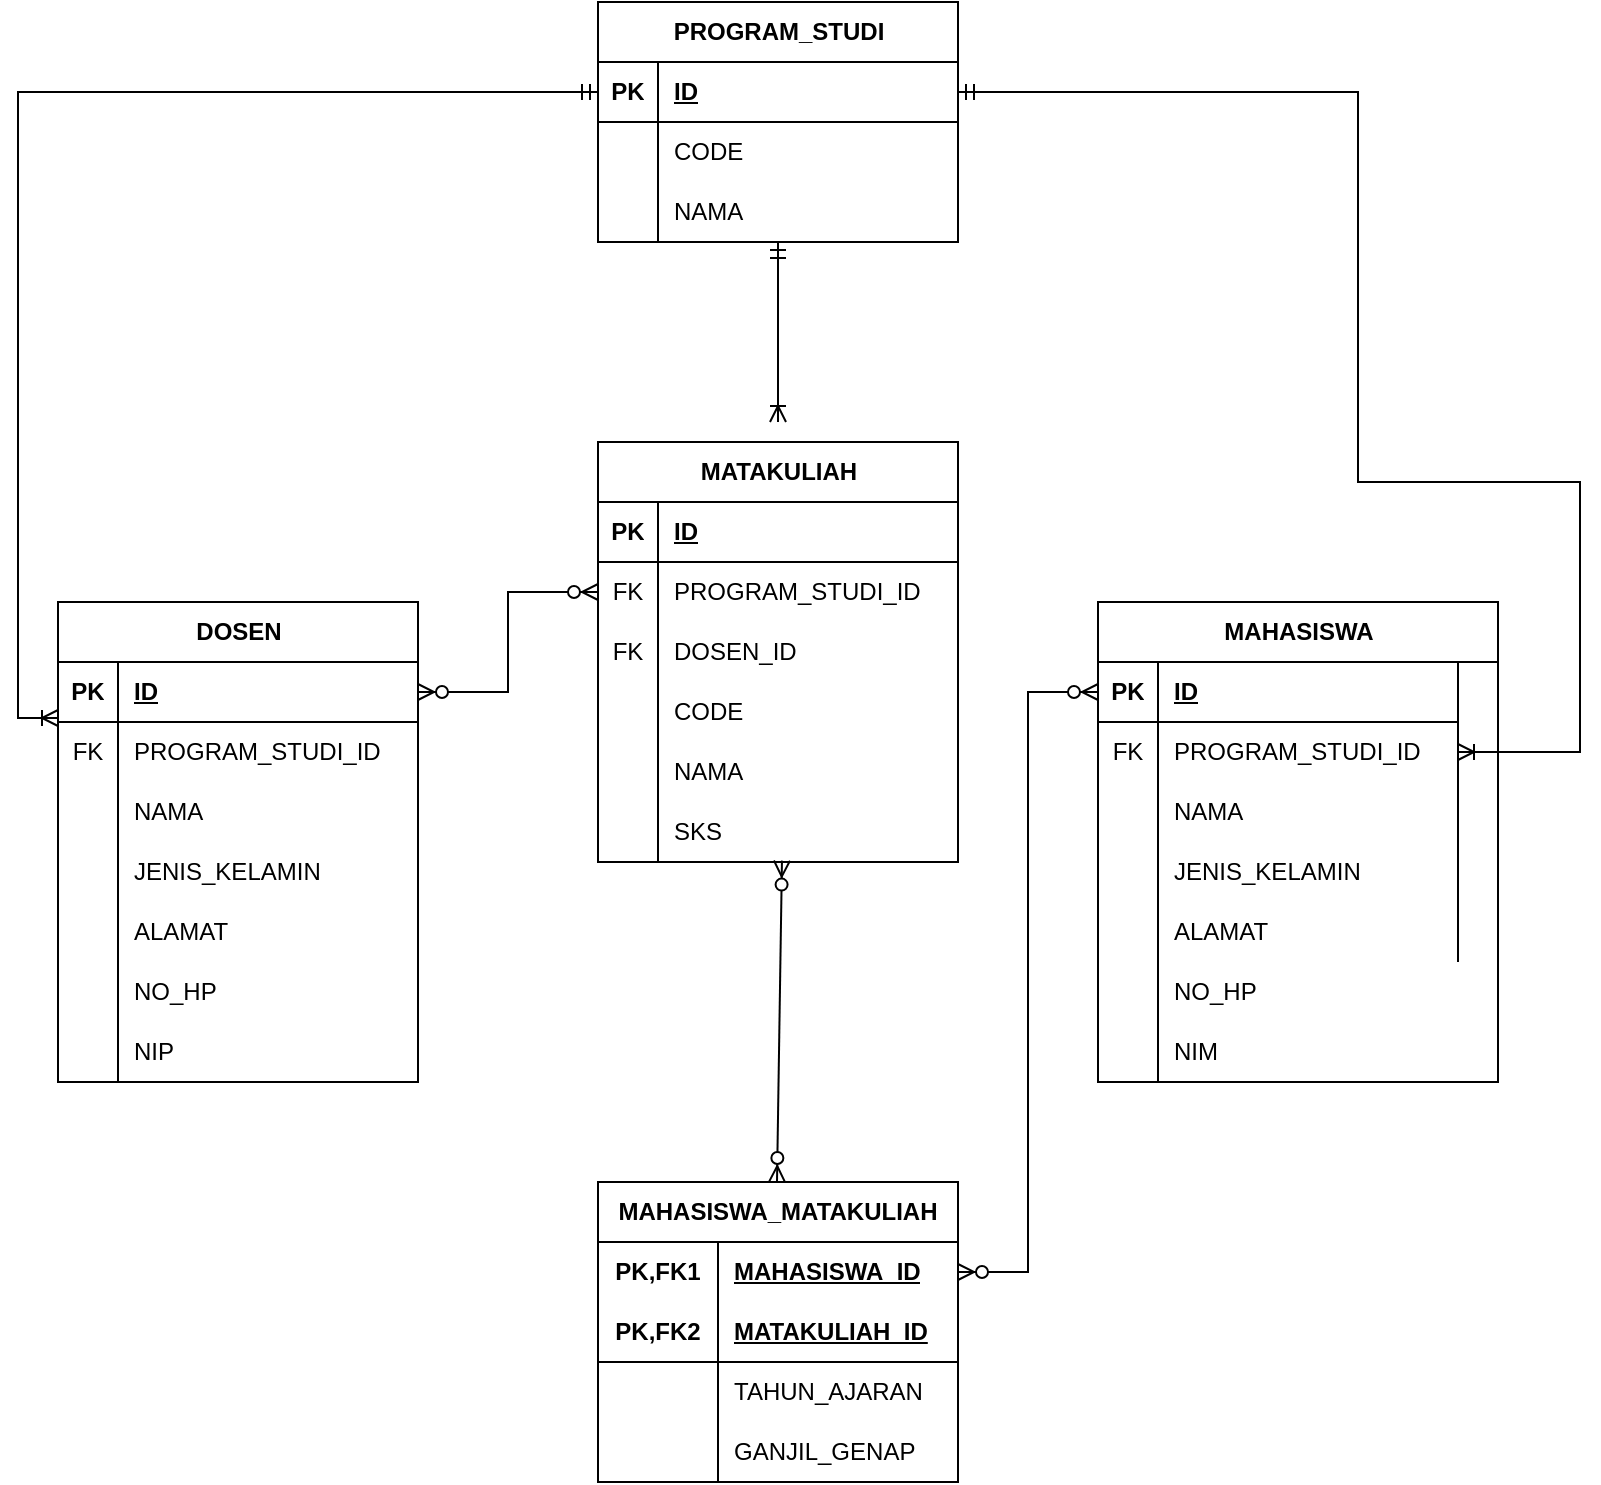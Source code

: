 <mxfile version="24.1.0" type="device">
  <diagram name="Page-1" id="AyGRYIWXXvf6a53rsTfV">
    <mxGraphModel dx="1200" dy="1863" grid="1" gridSize="10" guides="1" tooltips="1" connect="1" arrows="1" fold="1" page="1" pageScale="1" pageWidth="850" pageHeight="1100" math="0" shadow="0">
      <root>
        <mxCell id="0" />
        <mxCell id="1" parent="0" />
        <mxCell id="SqS8hqXvH4Q8MHhefFFY-5" value="PROGRAM_STUDI" style="shape=table;startSize=30;container=1;collapsible=1;childLayout=tableLayout;fixedRows=1;rowLines=0;fontStyle=1;align=center;resizeLast=1;html=1;" parent="1" vertex="1">
          <mxGeometry x="310" y="-60" width="180" height="120" as="geometry">
            <mxRectangle x="310" y="180" width="150" height="30" as="alternateBounds" />
          </mxGeometry>
        </mxCell>
        <mxCell id="SqS8hqXvH4Q8MHhefFFY-6" value="" style="shape=tableRow;horizontal=0;startSize=0;swimlaneHead=0;swimlaneBody=0;fillColor=none;collapsible=0;dropTarget=0;points=[[0,0.5],[1,0.5]];portConstraint=eastwest;top=0;left=0;right=0;bottom=1;" parent="SqS8hqXvH4Q8MHhefFFY-5" vertex="1">
          <mxGeometry y="30" width="180" height="30" as="geometry" />
        </mxCell>
        <mxCell id="SqS8hqXvH4Q8MHhefFFY-7" value="PK" style="shape=partialRectangle;connectable=0;fillColor=none;top=0;left=0;bottom=0;right=0;fontStyle=1;overflow=hidden;whiteSpace=wrap;html=1;" parent="SqS8hqXvH4Q8MHhefFFY-6" vertex="1">
          <mxGeometry width="30" height="30" as="geometry">
            <mxRectangle width="30" height="30" as="alternateBounds" />
          </mxGeometry>
        </mxCell>
        <mxCell id="SqS8hqXvH4Q8MHhefFFY-8" value="ID" style="shape=partialRectangle;connectable=0;fillColor=none;top=0;left=0;bottom=0;right=0;align=left;spacingLeft=6;fontStyle=5;overflow=hidden;whiteSpace=wrap;html=1;" parent="SqS8hqXvH4Q8MHhefFFY-6" vertex="1">
          <mxGeometry x="30" width="150" height="30" as="geometry">
            <mxRectangle width="150" height="30" as="alternateBounds" />
          </mxGeometry>
        </mxCell>
        <mxCell id="SqS8hqXvH4Q8MHhefFFY-9" value="" style="shape=tableRow;horizontal=0;startSize=0;swimlaneHead=0;swimlaneBody=0;fillColor=none;collapsible=0;dropTarget=0;points=[[0,0.5],[1,0.5]];portConstraint=eastwest;top=0;left=0;right=0;bottom=0;" parent="SqS8hqXvH4Q8MHhefFFY-5" vertex="1">
          <mxGeometry y="60" width="180" height="30" as="geometry" />
        </mxCell>
        <mxCell id="SqS8hqXvH4Q8MHhefFFY-10" value="" style="shape=partialRectangle;connectable=0;fillColor=none;top=0;left=0;bottom=0;right=0;editable=1;overflow=hidden;whiteSpace=wrap;html=1;" parent="SqS8hqXvH4Q8MHhefFFY-9" vertex="1">
          <mxGeometry width="30" height="30" as="geometry">
            <mxRectangle width="30" height="30" as="alternateBounds" />
          </mxGeometry>
        </mxCell>
        <mxCell id="SqS8hqXvH4Q8MHhefFFY-11" value="CODE" style="shape=partialRectangle;connectable=0;fillColor=none;top=0;left=0;bottom=0;right=0;align=left;spacingLeft=6;overflow=hidden;whiteSpace=wrap;html=1;" parent="SqS8hqXvH4Q8MHhefFFY-9" vertex="1">
          <mxGeometry x="30" width="150" height="30" as="geometry">
            <mxRectangle width="150" height="30" as="alternateBounds" />
          </mxGeometry>
        </mxCell>
        <mxCell id="SqS8hqXvH4Q8MHhefFFY-12" value="" style="shape=tableRow;horizontal=0;startSize=0;swimlaneHead=0;swimlaneBody=0;fillColor=none;collapsible=0;dropTarget=0;points=[[0,0.5],[1,0.5]];portConstraint=eastwest;top=0;left=0;right=0;bottom=0;" parent="SqS8hqXvH4Q8MHhefFFY-5" vertex="1">
          <mxGeometry y="90" width="180" height="30" as="geometry" />
        </mxCell>
        <mxCell id="SqS8hqXvH4Q8MHhefFFY-13" value="" style="shape=partialRectangle;connectable=0;fillColor=none;top=0;left=0;bottom=0;right=0;editable=1;overflow=hidden;whiteSpace=wrap;html=1;" parent="SqS8hqXvH4Q8MHhefFFY-12" vertex="1">
          <mxGeometry width="30" height="30" as="geometry">
            <mxRectangle width="30" height="30" as="alternateBounds" />
          </mxGeometry>
        </mxCell>
        <mxCell id="SqS8hqXvH4Q8MHhefFFY-14" value="NAMA" style="shape=partialRectangle;connectable=0;fillColor=none;top=0;left=0;bottom=0;right=0;align=left;spacingLeft=6;overflow=hidden;whiteSpace=wrap;html=1;" parent="SqS8hqXvH4Q8MHhefFFY-12" vertex="1">
          <mxGeometry x="30" width="150" height="30" as="geometry">
            <mxRectangle width="150" height="30" as="alternateBounds" />
          </mxGeometry>
        </mxCell>
        <mxCell id="SqS8hqXvH4Q8MHhefFFY-28" value="DOSEN" style="shape=table;startSize=30;container=1;collapsible=1;childLayout=tableLayout;fixedRows=1;rowLines=0;fontStyle=1;align=center;resizeLast=1;html=1;" parent="1" vertex="1">
          <mxGeometry x="40" y="240" width="180" height="240" as="geometry">
            <mxRectangle x="310" y="180" width="150" height="30" as="alternateBounds" />
          </mxGeometry>
        </mxCell>
        <mxCell id="SqS8hqXvH4Q8MHhefFFY-29" value="" style="shape=tableRow;horizontal=0;startSize=0;swimlaneHead=0;swimlaneBody=0;fillColor=none;collapsible=0;dropTarget=0;points=[[0,0.5],[1,0.5]];portConstraint=eastwest;top=0;left=0;right=0;bottom=1;" parent="SqS8hqXvH4Q8MHhefFFY-28" vertex="1">
          <mxGeometry y="30" width="180" height="30" as="geometry" />
        </mxCell>
        <mxCell id="SqS8hqXvH4Q8MHhefFFY-30" value="PK" style="shape=partialRectangle;connectable=0;fillColor=none;top=0;left=0;bottom=0;right=0;fontStyle=1;overflow=hidden;whiteSpace=wrap;html=1;" parent="SqS8hqXvH4Q8MHhefFFY-29" vertex="1">
          <mxGeometry width="30" height="30" as="geometry">
            <mxRectangle width="30" height="30" as="alternateBounds" />
          </mxGeometry>
        </mxCell>
        <mxCell id="SqS8hqXvH4Q8MHhefFFY-31" value="ID" style="shape=partialRectangle;connectable=0;fillColor=none;top=0;left=0;bottom=0;right=0;align=left;spacingLeft=6;fontStyle=5;overflow=hidden;whiteSpace=wrap;html=1;" parent="SqS8hqXvH4Q8MHhefFFY-29" vertex="1">
          <mxGeometry x="30" width="150" height="30" as="geometry">
            <mxRectangle width="150" height="30" as="alternateBounds" />
          </mxGeometry>
        </mxCell>
        <mxCell id="SqS8hqXvH4Q8MHhefFFY-32" value="" style="shape=tableRow;horizontal=0;startSize=0;swimlaneHead=0;swimlaneBody=0;fillColor=none;collapsible=0;dropTarget=0;points=[[0,0.5],[1,0.5]];portConstraint=eastwest;top=0;left=0;right=0;bottom=0;" parent="SqS8hqXvH4Q8MHhefFFY-28" vertex="1">
          <mxGeometry y="60" width="180" height="30" as="geometry" />
        </mxCell>
        <mxCell id="SqS8hqXvH4Q8MHhefFFY-33" value="FK" style="shape=partialRectangle;connectable=0;fillColor=none;top=0;left=0;bottom=0;right=0;editable=1;overflow=hidden;whiteSpace=wrap;html=1;" parent="SqS8hqXvH4Q8MHhefFFY-32" vertex="1">
          <mxGeometry width="30" height="30" as="geometry">
            <mxRectangle width="30" height="30" as="alternateBounds" />
          </mxGeometry>
        </mxCell>
        <mxCell id="SqS8hqXvH4Q8MHhefFFY-34" value="PROGRAM_STUDI_ID" style="shape=partialRectangle;connectable=0;fillColor=none;top=0;left=0;bottom=0;right=0;align=left;spacingLeft=6;overflow=hidden;whiteSpace=wrap;html=1;" parent="SqS8hqXvH4Q8MHhefFFY-32" vertex="1">
          <mxGeometry x="30" width="150" height="30" as="geometry">
            <mxRectangle width="150" height="30" as="alternateBounds" />
          </mxGeometry>
        </mxCell>
        <mxCell id="SqS8hqXvH4Q8MHhefFFY-35" value="" style="shape=tableRow;horizontal=0;startSize=0;swimlaneHead=0;swimlaneBody=0;fillColor=none;collapsible=0;dropTarget=0;points=[[0,0.5],[1,0.5]];portConstraint=eastwest;top=0;left=0;right=0;bottom=0;" parent="SqS8hqXvH4Q8MHhefFFY-28" vertex="1">
          <mxGeometry y="90" width="180" height="30" as="geometry" />
        </mxCell>
        <mxCell id="SqS8hqXvH4Q8MHhefFFY-36" value="" style="shape=partialRectangle;connectable=0;fillColor=none;top=0;left=0;bottom=0;right=0;editable=1;overflow=hidden;whiteSpace=wrap;html=1;" parent="SqS8hqXvH4Q8MHhefFFY-35" vertex="1">
          <mxGeometry width="30" height="30" as="geometry">
            <mxRectangle width="30" height="30" as="alternateBounds" />
          </mxGeometry>
        </mxCell>
        <mxCell id="SqS8hqXvH4Q8MHhefFFY-37" value="NAMA" style="shape=partialRectangle;connectable=0;fillColor=none;top=0;left=0;bottom=0;right=0;align=left;spacingLeft=6;overflow=hidden;whiteSpace=wrap;html=1;" parent="SqS8hqXvH4Q8MHhefFFY-35" vertex="1">
          <mxGeometry x="30" width="150" height="30" as="geometry">
            <mxRectangle width="150" height="30" as="alternateBounds" />
          </mxGeometry>
        </mxCell>
        <mxCell id="SqS8hqXvH4Q8MHhefFFY-42" value="" style="shape=tableRow;horizontal=0;startSize=0;swimlaneHead=0;swimlaneBody=0;fillColor=none;collapsible=0;dropTarget=0;points=[[0,0.5],[1,0.5]];portConstraint=eastwest;top=0;left=0;right=0;bottom=0;" parent="SqS8hqXvH4Q8MHhefFFY-28" vertex="1">
          <mxGeometry y="120" width="180" height="30" as="geometry" />
        </mxCell>
        <mxCell id="SqS8hqXvH4Q8MHhefFFY-43" value="" style="shape=partialRectangle;connectable=0;fillColor=none;top=0;left=0;bottom=0;right=0;editable=1;overflow=hidden;whiteSpace=wrap;html=1;" parent="SqS8hqXvH4Q8MHhefFFY-42" vertex="1">
          <mxGeometry width="30" height="30" as="geometry">
            <mxRectangle width="30" height="30" as="alternateBounds" />
          </mxGeometry>
        </mxCell>
        <mxCell id="SqS8hqXvH4Q8MHhefFFY-44" value="JENIS_KELAMIN" style="shape=partialRectangle;connectable=0;fillColor=none;top=0;left=0;bottom=0;right=0;align=left;spacingLeft=6;overflow=hidden;whiteSpace=wrap;html=1;" parent="SqS8hqXvH4Q8MHhefFFY-42" vertex="1">
          <mxGeometry x="30" width="150" height="30" as="geometry">
            <mxRectangle width="150" height="30" as="alternateBounds" />
          </mxGeometry>
        </mxCell>
        <mxCell id="SqS8hqXvH4Q8MHhefFFY-45" value="" style="shape=tableRow;horizontal=0;startSize=0;swimlaneHead=0;swimlaneBody=0;fillColor=none;collapsible=0;dropTarget=0;points=[[0,0.5],[1,0.5]];portConstraint=eastwest;top=0;left=0;right=0;bottom=0;" parent="SqS8hqXvH4Q8MHhefFFY-28" vertex="1">
          <mxGeometry y="150" width="180" height="30" as="geometry" />
        </mxCell>
        <mxCell id="SqS8hqXvH4Q8MHhefFFY-46" value="" style="shape=partialRectangle;connectable=0;fillColor=none;top=0;left=0;bottom=0;right=0;editable=1;overflow=hidden;whiteSpace=wrap;html=1;" parent="SqS8hqXvH4Q8MHhefFFY-45" vertex="1">
          <mxGeometry width="30" height="30" as="geometry">
            <mxRectangle width="30" height="30" as="alternateBounds" />
          </mxGeometry>
        </mxCell>
        <mxCell id="SqS8hqXvH4Q8MHhefFFY-47" value="ALAMAT" style="shape=partialRectangle;connectable=0;fillColor=none;top=0;left=0;bottom=0;right=0;align=left;spacingLeft=6;overflow=hidden;whiteSpace=wrap;html=1;" parent="SqS8hqXvH4Q8MHhefFFY-45" vertex="1">
          <mxGeometry x="30" width="150" height="30" as="geometry">
            <mxRectangle width="150" height="30" as="alternateBounds" />
          </mxGeometry>
        </mxCell>
        <mxCell id="SqS8hqXvH4Q8MHhefFFY-48" value="" style="shape=tableRow;horizontal=0;startSize=0;swimlaneHead=0;swimlaneBody=0;fillColor=none;collapsible=0;dropTarget=0;points=[[0,0.5],[1,0.5]];portConstraint=eastwest;top=0;left=0;right=0;bottom=0;" parent="SqS8hqXvH4Q8MHhefFFY-28" vertex="1">
          <mxGeometry y="180" width="180" height="30" as="geometry" />
        </mxCell>
        <mxCell id="SqS8hqXvH4Q8MHhefFFY-49" value="" style="shape=partialRectangle;connectable=0;fillColor=none;top=0;left=0;bottom=0;right=0;editable=1;overflow=hidden;whiteSpace=wrap;html=1;" parent="SqS8hqXvH4Q8MHhefFFY-48" vertex="1">
          <mxGeometry width="30" height="30" as="geometry">
            <mxRectangle width="30" height="30" as="alternateBounds" />
          </mxGeometry>
        </mxCell>
        <mxCell id="SqS8hqXvH4Q8MHhefFFY-50" value="NO_HP" style="shape=partialRectangle;connectable=0;fillColor=none;top=0;left=0;bottom=0;right=0;align=left;spacingLeft=6;overflow=hidden;whiteSpace=wrap;html=1;" parent="SqS8hqXvH4Q8MHhefFFY-48" vertex="1">
          <mxGeometry x="30" width="150" height="30" as="geometry">
            <mxRectangle width="150" height="30" as="alternateBounds" />
          </mxGeometry>
        </mxCell>
        <mxCell id="SqS8hqXvH4Q8MHhefFFY-73" value="" style="shape=tableRow;horizontal=0;startSize=0;swimlaneHead=0;swimlaneBody=0;fillColor=none;collapsible=0;dropTarget=0;points=[[0,0.5],[1,0.5]];portConstraint=eastwest;top=0;left=0;right=0;bottom=0;" parent="SqS8hqXvH4Q8MHhefFFY-28" vertex="1">
          <mxGeometry y="210" width="180" height="30" as="geometry" />
        </mxCell>
        <mxCell id="SqS8hqXvH4Q8MHhefFFY-74" value="" style="shape=partialRectangle;connectable=0;fillColor=none;top=0;left=0;bottom=0;right=0;editable=1;overflow=hidden;whiteSpace=wrap;html=1;" parent="SqS8hqXvH4Q8MHhefFFY-73" vertex="1">
          <mxGeometry width="30" height="30" as="geometry">
            <mxRectangle width="30" height="30" as="alternateBounds" />
          </mxGeometry>
        </mxCell>
        <mxCell id="SqS8hqXvH4Q8MHhefFFY-75" value="NIP" style="shape=partialRectangle;connectable=0;fillColor=none;top=0;left=0;bottom=0;right=0;align=left;spacingLeft=6;overflow=hidden;whiteSpace=wrap;html=1;" parent="SqS8hqXvH4Q8MHhefFFY-73" vertex="1">
          <mxGeometry x="30" width="150" height="30" as="geometry">
            <mxRectangle width="150" height="30" as="alternateBounds" />
          </mxGeometry>
        </mxCell>
        <mxCell id="SqS8hqXvH4Q8MHhefFFY-51" value="MAHASISWA" style="shape=table;startSize=30;container=1;collapsible=1;childLayout=tableLayout;fixedRows=1;rowLines=0;fontStyle=1;align=center;resizeLast=1;html=1;" parent="1" vertex="1">
          <mxGeometry x="560" y="240" width="200" height="240" as="geometry">
            <mxRectangle x="310" y="180" width="150" height="30" as="alternateBounds" />
          </mxGeometry>
        </mxCell>
        <mxCell id="SqS8hqXvH4Q8MHhefFFY-52" value="" style="shape=tableRow;horizontal=0;startSize=0;swimlaneHead=0;swimlaneBody=0;fillColor=none;collapsible=0;dropTarget=0;points=[[0,0.5],[1,0.5]];portConstraint=eastwest;top=0;left=0;right=0;bottom=1;" parent="SqS8hqXvH4Q8MHhefFFY-51" vertex="1">
          <mxGeometry y="30" width="180" height="30" as="geometry" />
        </mxCell>
        <mxCell id="SqS8hqXvH4Q8MHhefFFY-53" value="PK" style="shape=partialRectangle;connectable=0;fillColor=none;top=0;left=0;bottom=0;right=0;fontStyle=1;overflow=hidden;whiteSpace=wrap;html=1;" parent="SqS8hqXvH4Q8MHhefFFY-52" vertex="1">
          <mxGeometry width="30" height="30" as="geometry">
            <mxRectangle width="30" height="30" as="alternateBounds" />
          </mxGeometry>
        </mxCell>
        <mxCell id="SqS8hqXvH4Q8MHhefFFY-54" value="ID" style="shape=partialRectangle;connectable=0;fillColor=none;top=0;left=0;bottom=0;right=0;align=left;spacingLeft=6;fontStyle=5;overflow=hidden;whiteSpace=wrap;html=1;" parent="SqS8hqXvH4Q8MHhefFFY-52" vertex="1">
          <mxGeometry x="30" width="150" height="30" as="geometry">
            <mxRectangle width="150" height="30" as="alternateBounds" />
          </mxGeometry>
        </mxCell>
        <mxCell id="SqS8hqXvH4Q8MHhefFFY-55" value="" style="shape=tableRow;horizontal=0;startSize=0;swimlaneHead=0;swimlaneBody=0;fillColor=none;collapsible=0;dropTarget=0;points=[[0,0.5],[1,0.5]];portConstraint=eastwest;top=0;left=0;right=0;bottom=0;" parent="SqS8hqXvH4Q8MHhefFFY-51" vertex="1">
          <mxGeometry y="60" width="180" height="30" as="geometry" />
        </mxCell>
        <mxCell id="SqS8hqXvH4Q8MHhefFFY-56" value="FK" style="shape=partialRectangle;connectable=0;fillColor=none;top=0;left=0;bottom=0;right=0;editable=1;overflow=hidden;whiteSpace=wrap;html=1;" parent="SqS8hqXvH4Q8MHhefFFY-55" vertex="1">
          <mxGeometry width="30" height="30" as="geometry">
            <mxRectangle width="30" height="30" as="alternateBounds" />
          </mxGeometry>
        </mxCell>
        <mxCell id="SqS8hqXvH4Q8MHhefFFY-57" value="PROGRAM_STUDI_ID" style="shape=partialRectangle;connectable=0;fillColor=none;top=0;left=0;bottom=0;right=0;align=left;spacingLeft=6;overflow=hidden;whiteSpace=wrap;html=1;" parent="SqS8hqXvH4Q8MHhefFFY-55" vertex="1">
          <mxGeometry x="30" width="150" height="30" as="geometry">
            <mxRectangle width="150" height="30" as="alternateBounds" />
          </mxGeometry>
        </mxCell>
        <mxCell id="SqS8hqXvH4Q8MHhefFFY-58" value="" style="shape=tableRow;horizontal=0;startSize=0;swimlaneHead=0;swimlaneBody=0;fillColor=none;collapsible=0;dropTarget=0;points=[[0,0.5],[1,0.5]];portConstraint=eastwest;top=0;left=0;right=0;bottom=0;" parent="SqS8hqXvH4Q8MHhefFFY-51" vertex="1">
          <mxGeometry y="90" width="180" height="30" as="geometry" />
        </mxCell>
        <mxCell id="SqS8hqXvH4Q8MHhefFFY-59" value="" style="shape=partialRectangle;connectable=0;fillColor=none;top=0;left=0;bottom=0;right=0;editable=1;overflow=hidden;whiteSpace=wrap;html=1;" parent="SqS8hqXvH4Q8MHhefFFY-58" vertex="1">
          <mxGeometry width="30" height="30" as="geometry">
            <mxRectangle width="30" height="30" as="alternateBounds" />
          </mxGeometry>
        </mxCell>
        <mxCell id="SqS8hqXvH4Q8MHhefFFY-60" value="NAMA" style="shape=partialRectangle;connectable=0;fillColor=none;top=0;left=0;bottom=0;right=0;align=left;spacingLeft=6;overflow=hidden;whiteSpace=wrap;html=1;" parent="SqS8hqXvH4Q8MHhefFFY-58" vertex="1">
          <mxGeometry x="30" width="150" height="30" as="geometry">
            <mxRectangle width="150" height="30" as="alternateBounds" />
          </mxGeometry>
        </mxCell>
        <mxCell id="SqS8hqXvH4Q8MHhefFFY-61" value="" style="shape=tableRow;horizontal=0;startSize=0;swimlaneHead=0;swimlaneBody=0;fillColor=none;collapsible=0;dropTarget=0;points=[[0,0.5],[1,0.5]];portConstraint=eastwest;top=0;left=0;right=0;bottom=0;" parent="SqS8hqXvH4Q8MHhefFFY-51" vertex="1">
          <mxGeometry y="120" width="180" height="30" as="geometry" />
        </mxCell>
        <mxCell id="SqS8hqXvH4Q8MHhefFFY-62" value="" style="shape=partialRectangle;connectable=0;fillColor=none;top=0;left=0;bottom=0;right=0;editable=1;overflow=hidden;whiteSpace=wrap;html=1;" parent="SqS8hqXvH4Q8MHhefFFY-61" vertex="1">
          <mxGeometry width="30" height="30" as="geometry">
            <mxRectangle width="30" height="30" as="alternateBounds" />
          </mxGeometry>
        </mxCell>
        <mxCell id="SqS8hqXvH4Q8MHhefFFY-63" value="JENIS_KELAMIN" style="shape=partialRectangle;connectable=0;fillColor=none;top=0;left=0;bottom=0;right=0;align=left;spacingLeft=6;overflow=hidden;whiteSpace=wrap;html=1;" parent="SqS8hqXvH4Q8MHhefFFY-61" vertex="1">
          <mxGeometry x="30" width="150" height="30" as="geometry">
            <mxRectangle width="150" height="30" as="alternateBounds" />
          </mxGeometry>
        </mxCell>
        <mxCell id="SqS8hqXvH4Q8MHhefFFY-64" value="" style="shape=tableRow;horizontal=0;startSize=0;swimlaneHead=0;swimlaneBody=0;fillColor=none;collapsible=0;dropTarget=0;points=[[0,0.5],[1,0.5]];portConstraint=eastwest;top=0;left=0;right=0;bottom=0;" parent="SqS8hqXvH4Q8MHhefFFY-51" vertex="1">
          <mxGeometry y="150" width="180" height="30" as="geometry" />
        </mxCell>
        <mxCell id="SqS8hqXvH4Q8MHhefFFY-65" value="" style="shape=partialRectangle;connectable=0;fillColor=none;top=0;left=0;bottom=0;right=0;editable=1;overflow=hidden;whiteSpace=wrap;html=1;" parent="SqS8hqXvH4Q8MHhefFFY-64" vertex="1">
          <mxGeometry width="30" height="30" as="geometry">
            <mxRectangle width="30" height="30" as="alternateBounds" />
          </mxGeometry>
        </mxCell>
        <mxCell id="SqS8hqXvH4Q8MHhefFFY-66" value="ALAMAT" style="shape=partialRectangle;connectable=0;fillColor=none;top=0;left=0;bottom=0;right=0;align=left;spacingLeft=6;overflow=hidden;whiteSpace=wrap;html=1;" parent="SqS8hqXvH4Q8MHhefFFY-64" vertex="1">
          <mxGeometry x="30" width="150" height="30" as="geometry">
            <mxRectangle width="150" height="30" as="alternateBounds" />
          </mxGeometry>
        </mxCell>
        <mxCell id="SqS8hqXvH4Q8MHhefFFY-102" value="" style="whiteSpace=wrap;html=1;startSize=30;fontStyle=1;" parent="SqS8hqXvH4Q8MHhefFFY-64" vertex="1">
          <mxGeometry x="180" height="30" as="geometry">
            <mxRectangle height="30" as="alternateBounds" />
          </mxGeometry>
        </mxCell>
        <mxCell id="SqS8hqXvH4Q8MHhefFFY-67" value="" style="shape=tableRow;horizontal=0;startSize=0;swimlaneHead=0;swimlaneBody=0;fillColor=none;collapsible=0;dropTarget=0;points=[[0,0.5],[1,0.5]];portConstraint=eastwest;top=0;left=0;right=0;bottom=0;" parent="SqS8hqXvH4Q8MHhefFFY-51" vertex="1">
          <mxGeometry y="180" width="180" height="30" as="geometry" />
        </mxCell>
        <mxCell id="SqS8hqXvH4Q8MHhefFFY-68" value="" style="shape=partialRectangle;connectable=0;fillColor=none;top=0;left=0;bottom=0;right=0;editable=1;overflow=hidden;whiteSpace=wrap;html=1;" parent="SqS8hqXvH4Q8MHhefFFY-67" vertex="1">
          <mxGeometry width="30" height="30" as="geometry">
            <mxRectangle width="30" height="30" as="alternateBounds" />
          </mxGeometry>
        </mxCell>
        <mxCell id="SqS8hqXvH4Q8MHhefFFY-69" value="NO_HP" style="shape=partialRectangle;connectable=0;fillColor=none;top=0;left=0;bottom=0;right=0;align=left;spacingLeft=6;overflow=hidden;whiteSpace=wrap;html=1;" parent="SqS8hqXvH4Q8MHhefFFY-67" vertex="1">
          <mxGeometry x="30" width="150" height="30" as="geometry">
            <mxRectangle width="150" height="30" as="alternateBounds" />
          </mxGeometry>
        </mxCell>
        <mxCell id="SqS8hqXvH4Q8MHhefFFY-76" value="" style="shape=tableRow;horizontal=0;startSize=0;swimlaneHead=0;swimlaneBody=0;fillColor=none;collapsible=0;dropTarget=0;points=[[0,0.5],[1,0.5]];portConstraint=eastwest;top=0;left=0;right=0;bottom=0;" parent="SqS8hqXvH4Q8MHhefFFY-51" vertex="1">
          <mxGeometry y="210" width="180" height="30" as="geometry" />
        </mxCell>
        <mxCell id="SqS8hqXvH4Q8MHhefFFY-77" value="" style="shape=partialRectangle;connectable=0;fillColor=none;top=0;left=0;bottom=0;right=0;editable=1;overflow=hidden;whiteSpace=wrap;html=1;" parent="SqS8hqXvH4Q8MHhefFFY-76" vertex="1">
          <mxGeometry width="30" height="30" as="geometry">
            <mxRectangle width="30" height="30" as="alternateBounds" />
          </mxGeometry>
        </mxCell>
        <mxCell id="SqS8hqXvH4Q8MHhefFFY-78" value="NIM" style="shape=partialRectangle;connectable=0;fillColor=none;top=0;left=0;bottom=0;right=0;align=left;spacingLeft=6;overflow=hidden;whiteSpace=wrap;html=1;" parent="SqS8hqXvH4Q8MHhefFFY-76" vertex="1">
          <mxGeometry x="30" width="150" height="30" as="geometry">
            <mxRectangle width="150" height="30" as="alternateBounds" />
          </mxGeometry>
        </mxCell>
        <mxCell id="SqS8hqXvH4Q8MHhefFFY-79" value="MATAKULIAH" style="shape=table;startSize=30;container=1;collapsible=1;childLayout=tableLayout;fixedRows=1;rowLines=0;fontStyle=1;align=center;resizeLast=1;html=1;" parent="1" vertex="1">
          <mxGeometry x="310" y="160" width="180" height="210" as="geometry">
            <mxRectangle x="310" y="180" width="150" height="30" as="alternateBounds" />
          </mxGeometry>
        </mxCell>
        <mxCell id="SqS8hqXvH4Q8MHhefFFY-80" value="" style="shape=tableRow;horizontal=0;startSize=0;swimlaneHead=0;swimlaneBody=0;fillColor=none;collapsible=0;dropTarget=0;points=[[0,0.5],[1,0.5]];portConstraint=eastwest;top=0;left=0;right=0;bottom=1;" parent="SqS8hqXvH4Q8MHhefFFY-79" vertex="1">
          <mxGeometry y="30" width="180" height="30" as="geometry" />
        </mxCell>
        <mxCell id="SqS8hqXvH4Q8MHhefFFY-81" value="PK" style="shape=partialRectangle;connectable=0;fillColor=none;top=0;left=0;bottom=0;right=0;fontStyle=1;overflow=hidden;whiteSpace=wrap;html=1;" parent="SqS8hqXvH4Q8MHhefFFY-80" vertex="1">
          <mxGeometry width="30" height="30" as="geometry">
            <mxRectangle width="30" height="30" as="alternateBounds" />
          </mxGeometry>
        </mxCell>
        <mxCell id="SqS8hqXvH4Q8MHhefFFY-82" value="ID" style="shape=partialRectangle;connectable=0;fillColor=none;top=0;left=0;bottom=0;right=0;align=left;spacingLeft=6;fontStyle=5;overflow=hidden;whiteSpace=wrap;html=1;" parent="SqS8hqXvH4Q8MHhefFFY-80" vertex="1">
          <mxGeometry x="30" width="150" height="30" as="geometry">
            <mxRectangle width="150" height="30" as="alternateBounds" />
          </mxGeometry>
        </mxCell>
        <mxCell id="SqS8hqXvH4Q8MHhefFFY-83" value="" style="shape=tableRow;horizontal=0;startSize=0;swimlaneHead=0;swimlaneBody=0;fillColor=none;collapsible=0;dropTarget=0;points=[[0,0.5],[1,0.5]];portConstraint=eastwest;top=0;left=0;right=0;bottom=0;" parent="SqS8hqXvH4Q8MHhefFFY-79" vertex="1">
          <mxGeometry y="60" width="180" height="30" as="geometry" />
        </mxCell>
        <mxCell id="SqS8hqXvH4Q8MHhefFFY-84" value="FK" style="shape=partialRectangle;connectable=0;fillColor=none;top=0;left=0;bottom=0;right=0;editable=1;overflow=hidden;whiteSpace=wrap;html=1;" parent="SqS8hqXvH4Q8MHhefFFY-83" vertex="1">
          <mxGeometry width="30" height="30" as="geometry">
            <mxRectangle width="30" height="30" as="alternateBounds" />
          </mxGeometry>
        </mxCell>
        <mxCell id="SqS8hqXvH4Q8MHhefFFY-85" value="PROGRAM_STUDI_ID" style="shape=partialRectangle;connectable=0;fillColor=none;top=0;left=0;bottom=0;right=0;align=left;spacingLeft=6;overflow=hidden;whiteSpace=wrap;html=1;" parent="SqS8hqXvH4Q8MHhefFFY-83" vertex="1">
          <mxGeometry x="30" width="150" height="30" as="geometry">
            <mxRectangle width="150" height="30" as="alternateBounds" />
          </mxGeometry>
        </mxCell>
        <mxCell id="cUM6z9cy1k73M1FjCDz6-1" value="" style="shape=tableRow;horizontal=0;startSize=0;swimlaneHead=0;swimlaneBody=0;fillColor=none;collapsible=0;dropTarget=0;points=[[0,0.5],[1,0.5]];portConstraint=eastwest;top=0;left=0;right=0;bottom=0;" vertex="1" parent="SqS8hqXvH4Q8MHhefFFY-79">
          <mxGeometry y="90" width="180" height="30" as="geometry" />
        </mxCell>
        <mxCell id="cUM6z9cy1k73M1FjCDz6-2" value="FK" style="shape=partialRectangle;connectable=0;fillColor=none;top=0;left=0;bottom=0;right=0;editable=1;overflow=hidden;whiteSpace=wrap;html=1;" vertex="1" parent="cUM6z9cy1k73M1FjCDz6-1">
          <mxGeometry width="30" height="30" as="geometry">
            <mxRectangle width="30" height="30" as="alternateBounds" />
          </mxGeometry>
        </mxCell>
        <mxCell id="cUM6z9cy1k73M1FjCDz6-3" value="DOSEN_ID" style="shape=partialRectangle;connectable=0;fillColor=none;top=0;left=0;bottom=0;right=0;align=left;spacingLeft=6;overflow=hidden;whiteSpace=wrap;html=1;" vertex="1" parent="cUM6z9cy1k73M1FjCDz6-1">
          <mxGeometry x="30" width="150" height="30" as="geometry">
            <mxRectangle width="150" height="30" as="alternateBounds" />
          </mxGeometry>
        </mxCell>
        <mxCell id="SqS8hqXvH4Q8MHhefFFY-86" value="" style="shape=tableRow;horizontal=0;startSize=0;swimlaneHead=0;swimlaneBody=0;fillColor=none;collapsible=0;dropTarget=0;points=[[0,0.5],[1,0.5]];portConstraint=eastwest;top=0;left=0;right=0;bottom=0;" parent="SqS8hqXvH4Q8MHhefFFY-79" vertex="1">
          <mxGeometry y="120" width="180" height="30" as="geometry" />
        </mxCell>
        <mxCell id="SqS8hqXvH4Q8MHhefFFY-87" value="" style="shape=partialRectangle;connectable=0;fillColor=none;top=0;left=0;bottom=0;right=0;editable=1;overflow=hidden;whiteSpace=wrap;html=1;" parent="SqS8hqXvH4Q8MHhefFFY-86" vertex="1">
          <mxGeometry width="30" height="30" as="geometry">
            <mxRectangle width="30" height="30" as="alternateBounds" />
          </mxGeometry>
        </mxCell>
        <mxCell id="SqS8hqXvH4Q8MHhefFFY-88" value="CODE" style="shape=partialRectangle;connectable=0;fillColor=none;top=0;left=0;bottom=0;right=0;align=left;spacingLeft=6;overflow=hidden;whiteSpace=wrap;html=1;" parent="SqS8hqXvH4Q8MHhefFFY-86" vertex="1">
          <mxGeometry x="30" width="150" height="30" as="geometry">
            <mxRectangle width="150" height="30" as="alternateBounds" />
          </mxGeometry>
        </mxCell>
        <mxCell id="SqS8hqXvH4Q8MHhefFFY-103" value="" style="shape=tableRow;horizontal=0;startSize=0;swimlaneHead=0;swimlaneBody=0;fillColor=none;collapsible=0;dropTarget=0;points=[[0,0.5],[1,0.5]];portConstraint=eastwest;top=0;left=0;right=0;bottom=0;" parent="SqS8hqXvH4Q8MHhefFFY-79" vertex="1">
          <mxGeometry y="150" width="180" height="30" as="geometry" />
        </mxCell>
        <mxCell id="SqS8hqXvH4Q8MHhefFFY-104" value="" style="shape=partialRectangle;connectable=0;fillColor=none;top=0;left=0;bottom=0;right=0;editable=1;overflow=hidden;whiteSpace=wrap;html=1;" parent="SqS8hqXvH4Q8MHhefFFY-103" vertex="1">
          <mxGeometry width="30" height="30" as="geometry">
            <mxRectangle width="30" height="30" as="alternateBounds" />
          </mxGeometry>
        </mxCell>
        <mxCell id="SqS8hqXvH4Q8MHhefFFY-105" value="NAMA" style="shape=partialRectangle;connectable=0;fillColor=none;top=0;left=0;bottom=0;right=0;align=left;spacingLeft=6;overflow=hidden;whiteSpace=wrap;html=1;" parent="SqS8hqXvH4Q8MHhefFFY-103" vertex="1">
          <mxGeometry x="30" width="150" height="30" as="geometry">
            <mxRectangle width="150" height="30" as="alternateBounds" />
          </mxGeometry>
        </mxCell>
        <mxCell id="SqS8hqXvH4Q8MHhefFFY-106" value="" style="shape=tableRow;horizontal=0;startSize=0;swimlaneHead=0;swimlaneBody=0;fillColor=none;collapsible=0;dropTarget=0;points=[[0,0.5],[1,0.5]];portConstraint=eastwest;top=0;left=0;right=0;bottom=0;" parent="SqS8hqXvH4Q8MHhefFFY-79" vertex="1">
          <mxGeometry y="180" width="180" height="30" as="geometry" />
        </mxCell>
        <mxCell id="SqS8hqXvH4Q8MHhefFFY-107" value="" style="shape=partialRectangle;connectable=0;fillColor=none;top=0;left=0;bottom=0;right=0;editable=1;overflow=hidden;whiteSpace=wrap;html=1;" parent="SqS8hqXvH4Q8MHhefFFY-106" vertex="1">
          <mxGeometry width="30" height="30" as="geometry">
            <mxRectangle width="30" height="30" as="alternateBounds" />
          </mxGeometry>
        </mxCell>
        <mxCell id="SqS8hqXvH4Q8MHhefFFY-108" value="SKS" style="shape=partialRectangle;connectable=0;fillColor=none;top=0;left=0;bottom=0;right=0;align=left;spacingLeft=6;overflow=hidden;whiteSpace=wrap;html=1;" parent="SqS8hqXvH4Q8MHhefFFY-106" vertex="1">
          <mxGeometry x="30" width="150" height="30" as="geometry">
            <mxRectangle width="150" height="30" as="alternateBounds" />
          </mxGeometry>
        </mxCell>
        <mxCell id="SqS8hqXvH4Q8MHhefFFY-138" value="MAHASISWA_MATAKULIAH" style="shape=table;startSize=30;container=1;collapsible=1;childLayout=tableLayout;fixedRows=1;rowLines=0;fontStyle=1;align=center;resizeLast=1;html=1;whiteSpace=wrap;" parent="1" vertex="1">
          <mxGeometry x="310" y="530" width="180" height="150" as="geometry" />
        </mxCell>
        <mxCell id="SqS8hqXvH4Q8MHhefFFY-139" value="" style="shape=tableRow;horizontal=0;startSize=0;swimlaneHead=0;swimlaneBody=0;fillColor=none;collapsible=0;dropTarget=0;points=[[0,0.5],[1,0.5]];portConstraint=eastwest;top=0;left=0;right=0;bottom=0;html=1;" parent="SqS8hqXvH4Q8MHhefFFY-138" vertex="1">
          <mxGeometry y="30" width="180" height="30" as="geometry" />
        </mxCell>
        <mxCell id="SqS8hqXvH4Q8MHhefFFY-140" value="PK,FK1" style="shape=partialRectangle;connectable=0;fillColor=none;top=0;left=0;bottom=0;right=0;fontStyle=1;overflow=hidden;html=1;whiteSpace=wrap;" parent="SqS8hqXvH4Q8MHhefFFY-139" vertex="1">
          <mxGeometry width="60" height="30" as="geometry">
            <mxRectangle width="60" height="30" as="alternateBounds" />
          </mxGeometry>
        </mxCell>
        <mxCell id="SqS8hqXvH4Q8MHhefFFY-141" value="MAHASISWA_ID" style="shape=partialRectangle;connectable=0;fillColor=none;top=0;left=0;bottom=0;right=0;align=left;spacingLeft=6;fontStyle=5;overflow=hidden;html=1;whiteSpace=wrap;" parent="SqS8hqXvH4Q8MHhefFFY-139" vertex="1">
          <mxGeometry x="60" width="120" height="30" as="geometry">
            <mxRectangle width="120" height="30" as="alternateBounds" />
          </mxGeometry>
        </mxCell>
        <mxCell id="SqS8hqXvH4Q8MHhefFFY-142" value="" style="shape=tableRow;horizontal=0;startSize=0;swimlaneHead=0;swimlaneBody=0;fillColor=none;collapsible=0;dropTarget=0;points=[[0,0.5],[1,0.5]];portConstraint=eastwest;top=0;left=0;right=0;bottom=1;html=1;" parent="SqS8hqXvH4Q8MHhefFFY-138" vertex="1">
          <mxGeometry y="60" width="180" height="30" as="geometry" />
        </mxCell>
        <mxCell id="SqS8hqXvH4Q8MHhefFFY-143" value="PK,FK2" style="shape=partialRectangle;connectable=0;fillColor=none;top=0;left=0;bottom=0;right=0;fontStyle=1;overflow=hidden;html=1;whiteSpace=wrap;" parent="SqS8hqXvH4Q8MHhefFFY-142" vertex="1">
          <mxGeometry width="60" height="30" as="geometry">
            <mxRectangle width="60" height="30" as="alternateBounds" />
          </mxGeometry>
        </mxCell>
        <mxCell id="SqS8hqXvH4Q8MHhefFFY-144" value="MATAKULIAH_ID" style="shape=partialRectangle;connectable=0;fillColor=none;top=0;left=0;bottom=0;right=0;align=left;spacingLeft=6;fontStyle=5;overflow=hidden;html=1;whiteSpace=wrap;" parent="SqS8hqXvH4Q8MHhefFFY-142" vertex="1">
          <mxGeometry x="60" width="120" height="30" as="geometry">
            <mxRectangle width="120" height="30" as="alternateBounds" />
          </mxGeometry>
        </mxCell>
        <mxCell id="SqS8hqXvH4Q8MHhefFFY-145" value="" style="shape=tableRow;horizontal=0;startSize=0;swimlaneHead=0;swimlaneBody=0;fillColor=none;collapsible=0;dropTarget=0;points=[[0,0.5],[1,0.5]];portConstraint=eastwest;top=0;left=0;right=0;bottom=0;html=1;" parent="SqS8hqXvH4Q8MHhefFFY-138" vertex="1">
          <mxGeometry y="90" width="180" height="30" as="geometry" />
        </mxCell>
        <mxCell id="SqS8hqXvH4Q8MHhefFFY-146" value="" style="shape=partialRectangle;connectable=0;fillColor=none;top=0;left=0;bottom=0;right=0;editable=1;overflow=hidden;html=1;whiteSpace=wrap;" parent="SqS8hqXvH4Q8MHhefFFY-145" vertex="1">
          <mxGeometry width="60" height="30" as="geometry">
            <mxRectangle width="60" height="30" as="alternateBounds" />
          </mxGeometry>
        </mxCell>
        <mxCell id="SqS8hqXvH4Q8MHhefFFY-147" value="TAHUN_AJARAN" style="shape=partialRectangle;connectable=0;fillColor=none;top=0;left=0;bottom=0;right=0;align=left;spacingLeft=6;overflow=hidden;html=1;whiteSpace=wrap;" parent="SqS8hqXvH4Q8MHhefFFY-145" vertex="1">
          <mxGeometry x="60" width="120" height="30" as="geometry">
            <mxRectangle width="120" height="30" as="alternateBounds" />
          </mxGeometry>
        </mxCell>
        <mxCell id="SqS8hqXvH4Q8MHhefFFY-148" value="" style="shape=tableRow;horizontal=0;startSize=0;swimlaneHead=0;swimlaneBody=0;fillColor=none;collapsible=0;dropTarget=0;points=[[0,0.5],[1,0.5]];portConstraint=eastwest;top=0;left=0;right=0;bottom=0;html=1;" parent="SqS8hqXvH4Q8MHhefFFY-138" vertex="1">
          <mxGeometry y="120" width="180" height="30" as="geometry" />
        </mxCell>
        <mxCell id="SqS8hqXvH4Q8MHhefFFY-149" value="" style="shape=partialRectangle;connectable=0;fillColor=none;top=0;left=0;bottom=0;right=0;editable=1;overflow=hidden;html=1;whiteSpace=wrap;" parent="SqS8hqXvH4Q8MHhefFFY-148" vertex="1">
          <mxGeometry width="60" height="30" as="geometry">
            <mxRectangle width="60" height="30" as="alternateBounds" />
          </mxGeometry>
        </mxCell>
        <mxCell id="SqS8hqXvH4Q8MHhefFFY-150" value="GANJIL_GENAP" style="shape=partialRectangle;connectable=0;fillColor=none;top=0;left=0;bottom=0;right=0;align=left;spacingLeft=6;overflow=hidden;html=1;whiteSpace=wrap;" parent="SqS8hqXvH4Q8MHhefFFY-148" vertex="1">
          <mxGeometry x="60" width="120" height="30" as="geometry">
            <mxRectangle width="120" height="30" as="alternateBounds" />
          </mxGeometry>
        </mxCell>
        <mxCell id="SqS8hqXvH4Q8MHhefFFY-155" value="" style="edgeStyle=orthogonalEdgeStyle;fontSize=12;html=1;endArrow=ERoneToMany;startArrow=ERmandOne;rounded=0;" parent="1" source="SqS8hqXvH4Q8MHhefFFY-6" target="SqS8hqXvH4Q8MHhefFFY-29" edge="1">
          <mxGeometry width="100" height="100" relative="1" as="geometry">
            <mxPoint x="120" y="150" as="sourcePoint" />
            <mxPoint x="35" y="298" as="targetPoint" />
            <Array as="points">
              <mxPoint x="20" y="-15" />
              <mxPoint x="20" y="298" />
            </Array>
          </mxGeometry>
        </mxCell>
        <mxCell id="SqS8hqXvH4Q8MHhefFFY-156" value="" style="edgeStyle=orthogonalEdgeStyle;fontSize=12;html=1;endArrow=ERoneToMany;startArrow=ERmandOne;rounded=0;" parent="1" source="SqS8hqXvH4Q8MHhefFFY-6" target="SqS8hqXvH4Q8MHhefFFY-55" edge="1">
          <mxGeometry width="100" height="100" relative="1" as="geometry">
            <mxPoint x="690" y="80" as="sourcePoint" />
            <mxPoint x="801.333" y="310" as="targetPoint" />
            <Array as="points">
              <mxPoint x="690" y="-15" />
              <mxPoint x="690" y="180" />
              <mxPoint x="801" y="180" />
              <mxPoint x="801" y="315" />
            </Array>
          </mxGeometry>
        </mxCell>
        <mxCell id="SqS8hqXvH4Q8MHhefFFY-158" value="" style="fontSize=12;html=1;endArrow=ERoneToMany;startArrow=ERmandOne;rounded=0;" parent="1" edge="1">
          <mxGeometry width="100" height="100" relative="1" as="geometry">
            <mxPoint x="400" y="60" as="sourcePoint" />
            <mxPoint x="400" y="150" as="targetPoint" />
          </mxGeometry>
        </mxCell>
        <mxCell id="SqS8hqXvH4Q8MHhefFFY-159" value="" style="edgeStyle=orthogonalEdgeStyle;fontSize=12;html=1;endArrow=ERzeroToMany;endFill=1;startArrow=ERzeroToMany;rounded=0;entryX=0;entryY=0.5;entryDx=0;entryDy=0;exitX=1;exitY=0.5;exitDx=0;exitDy=0;" parent="1" source="SqS8hqXvH4Q8MHhefFFY-139" target="SqS8hqXvH4Q8MHhefFFY-52" edge="1">
          <mxGeometry width="100" height="100" relative="1" as="geometry">
            <mxPoint x="360" y="460" as="sourcePoint" />
            <mxPoint x="460" y="360" as="targetPoint" />
          </mxGeometry>
        </mxCell>
        <mxCell id="SqS8hqXvH4Q8MHhefFFY-160" value="" style="edgeStyle=orthogonalEdgeStyle;fontSize=12;html=1;endArrow=ERzeroToMany;endFill=1;startArrow=ERzeroToMany;rounded=0;" parent="1" source="SqS8hqXvH4Q8MHhefFFY-83" target="SqS8hqXvH4Q8MHhefFFY-29" edge="1">
          <mxGeometry width="100" height="100" relative="1" as="geometry">
            <mxPoint x="180" y="600" as="sourcePoint" />
            <mxPoint x="260" y="310" as="targetPoint" />
          </mxGeometry>
        </mxCell>
        <mxCell id="SqS8hqXvH4Q8MHhefFFY-161" value="" style="fontSize=12;html=1;endArrow=ERzeroToMany;endFill=1;startArrow=ERzeroToMany;rounded=0;entryX=0.511;entryY=0.977;entryDx=0;entryDy=0;entryPerimeter=0;" parent="1" edge="1" target="SqS8hqXvH4Q8MHhefFFY-106">
          <mxGeometry width="100" height="100" relative="1" as="geometry">
            <mxPoint x="399.501" y="530" as="sourcePoint" />
            <mxPoint x="400" y="410" as="targetPoint" />
          </mxGeometry>
        </mxCell>
      </root>
    </mxGraphModel>
  </diagram>
</mxfile>
